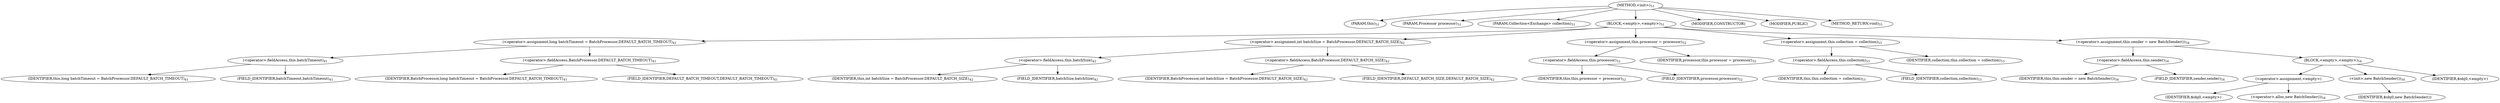digraph "&lt;init&gt;" {  
"118" [label = <(METHOD,&lt;init&gt;)<SUB>51</SUB>> ]
"4" [label = <(PARAM,this)<SUB>51</SUB>> ]
"119" [label = <(PARAM,Processor processor)<SUB>51</SUB>> ]
"120" [label = <(PARAM,Collection&lt;Exchange&gt; collection)<SUB>51</SUB>> ]
"121" [label = <(BLOCK,&lt;empty&gt;,&lt;empty&gt;)<SUB>51</SUB>> ]
"122" [label = <(&lt;operator&gt;.assignment,long batchTimeout = BatchProcessor.DEFAULT_BATCH_TIMEOUT)<SUB>41</SUB>> ]
"123" [label = <(&lt;operator&gt;.fieldAccess,this.batchTimeout)<SUB>41</SUB>> ]
"124" [label = <(IDENTIFIER,this,long batchTimeout = BatchProcessor.DEFAULT_BATCH_TIMEOUT)<SUB>41</SUB>> ]
"125" [label = <(FIELD_IDENTIFIER,batchTimeout,batchTimeout)<SUB>41</SUB>> ]
"126" [label = <(&lt;operator&gt;.fieldAccess,BatchProcessor.DEFAULT_BATCH_TIMEOUT)<SUB>41</SUB>> ]
"127" [label = <(IDENTIFIER,BatchProcessor,long batchTimeout = BatchProcessor.DEFAULT_BATCH_TIMEOUT)<SUB>41</SUB>> ]
"128" [label = <(FIELD_IDENTIFIER,DEFAULT_BATCH_TIMEOUT,DEFAULT_BATCH_TIMEOUT)<SUB>41</SUB>> ]
"129" [label = <(&lt;operator&gt;.assignment,int batchSize = BatchProcessor.DEFAULT_BATCH_SIZE)<SUB>42</SUB>> ]
"130" [label = <(&lt;operator&gt;.fieldAccess,this.batchSize)<SUB>42</SUB>> ]
"131" [label = <(IDENTIFIER,this,int batchSize = BatchProcessor.DEFAULT_BATCH_SIZE)<SUB>42</SUB>> ]
"132" [label = <(FIELD_IDENTIFIER,batchSize,batchSize)<SUB>42</SUB>> ]
"133" [label = <(&lt;operator&gt;.fieldAccess,BatchProcessor.DEFAULT_BATCH_SIZE)<SUB>42</SUB>> ]
"134" [label = <(IDENTIFIER,BatchProcessor,int batchSize = BatchProcessor.DEFAULT_BATCH_SIZE)<SUB>42</SUB>> ]
"135" [label = <(FIELD_IDENTIFIER,DEFAULT_BATCH_SIZE,DEFAULT_BATCH_SIZE)<SUB>42</SUB>> ]
"136" [label = <(&lt;operator&gt;.assignment,this.processor = processor)<SUB>52</SUB>> ]
"137" [label = <(&lt;operator&gt;.fieldAccess,this.processor)<SUB>52</SUB>> ]
"3" [label = <(IDENTIFIER,this,this.processor = processor)<SUB>52</SUB>> ]
"138" [label = <(FIELD_IDENTIFIER,processor,processor)<SUB>52</SUB>> ]
"139" [label = <(IDENTIFIER,processor,this.processor = processor)<SUB>52</SUB>> ]
"140" [label = <(&lt;operator&gt;.assignment,this.collection = collection)<SUB>53</SUB>> ]
"141" [label = <(&lt;operator&gt;.fieldAccess,this.collection)<SUB>53</SUB>> ]
"5" [label = <(IDENTIFIER,this,this.collection = collection)<SUB>53</SUB>> ]
"142" [label = <(FIELD_IDENTIFIER,collection,collection)<SUB>53</SUB>> ]
"143" [label = <(IDENTIFIER,collection,this.collection = collection)<SUB>53</SUB>> ]
"144" [label = <(&lt;operator&gt;.assignment,this.sender = new BatchSender())<SUB>54</SUB>> ]
"145" [label = <(&lt;operator&gt;.fieldAccess,this.sender)<SUB>54</SUB>> ]
"6" [label = <(IDENTIFIER,this,this.sender = new BatchSender())<SUB>54</SUB>> ]
"146" [label = <(FIELD_IDENTIFIER,sender,sender)<SUB>54</SUB>> ]
"147" [label = <(BLOCK,&lt;empty&gt;,&lt;empty&gt;)<SUB>54</SUB>> ]
"148" [label = <(&lt;operator&gt;.assignment,&lt;empty&gt;)> ]
"149" [label = <(IDENTIFIER,$obj0,&lt;empty&gt;)> ]
"150" [label = <(&lt;operator&gt;.alloc,new BatchSender())<SUB>54</SUB>> ]
"151" [label = <(&lt;init&gt;,new BatchSender())<SUB>54</SUB>> ]
"152" [label = <(IDENTIFIER,$obj0,new BatchSender())> ]
"153" [label = <(IDENTIFIER,$obj0,&lt;empty&gt;)> ]
"154" [label = <(MODIFIER,CONSTRUCTOR)> ]
"155" [label = <(MODIFIER,PUBLIC)> ]
"156" [label = <(METHOD_RETURN,void)<SUB>55</SUB>> ]
  "118" -> "4" 
  "118" -> "119" 
  "118" -> "120" 
  "118" -> "121" 
  "118" -> "154" 
  "118" -> "155" 
  "118" -> "156" 
  "121" -> "122" 
  "121" -> "129" 
  "121" -> "136" 
  "121" -> "140" 
  "121" -> "144" 
  "122" -> "123" 
  "122" -> "126" 
  "123" -> "124" 
  "123" -> "125" 
  "126" -> "127" 
  "126" -> "128" 
  "129" -> "130" 
  "129" -> "133" 
  "130" -> "131" 
  "130" -> "132" 
  "133" -> "134" 
  "133" -> "135" 
  "136" -> "137" 
  "136" -> "139" 
  "137" -> "3" 
  "137" -> "138" 
  "140" -> "141" 
  "140" -> "143" 
  "141" -> "5" 
  "141" -> "142" 
  "144" -> "145" 
  "144" -> "147" 
  "145" -> "6" 
  "145" -> "146" 
  "147" -> "148" 
  "147" -> "151" 
  "147" -> "153" 
  "148" -> "149" 
  "148" -> "150" 
  "151" -> "152" 
}
